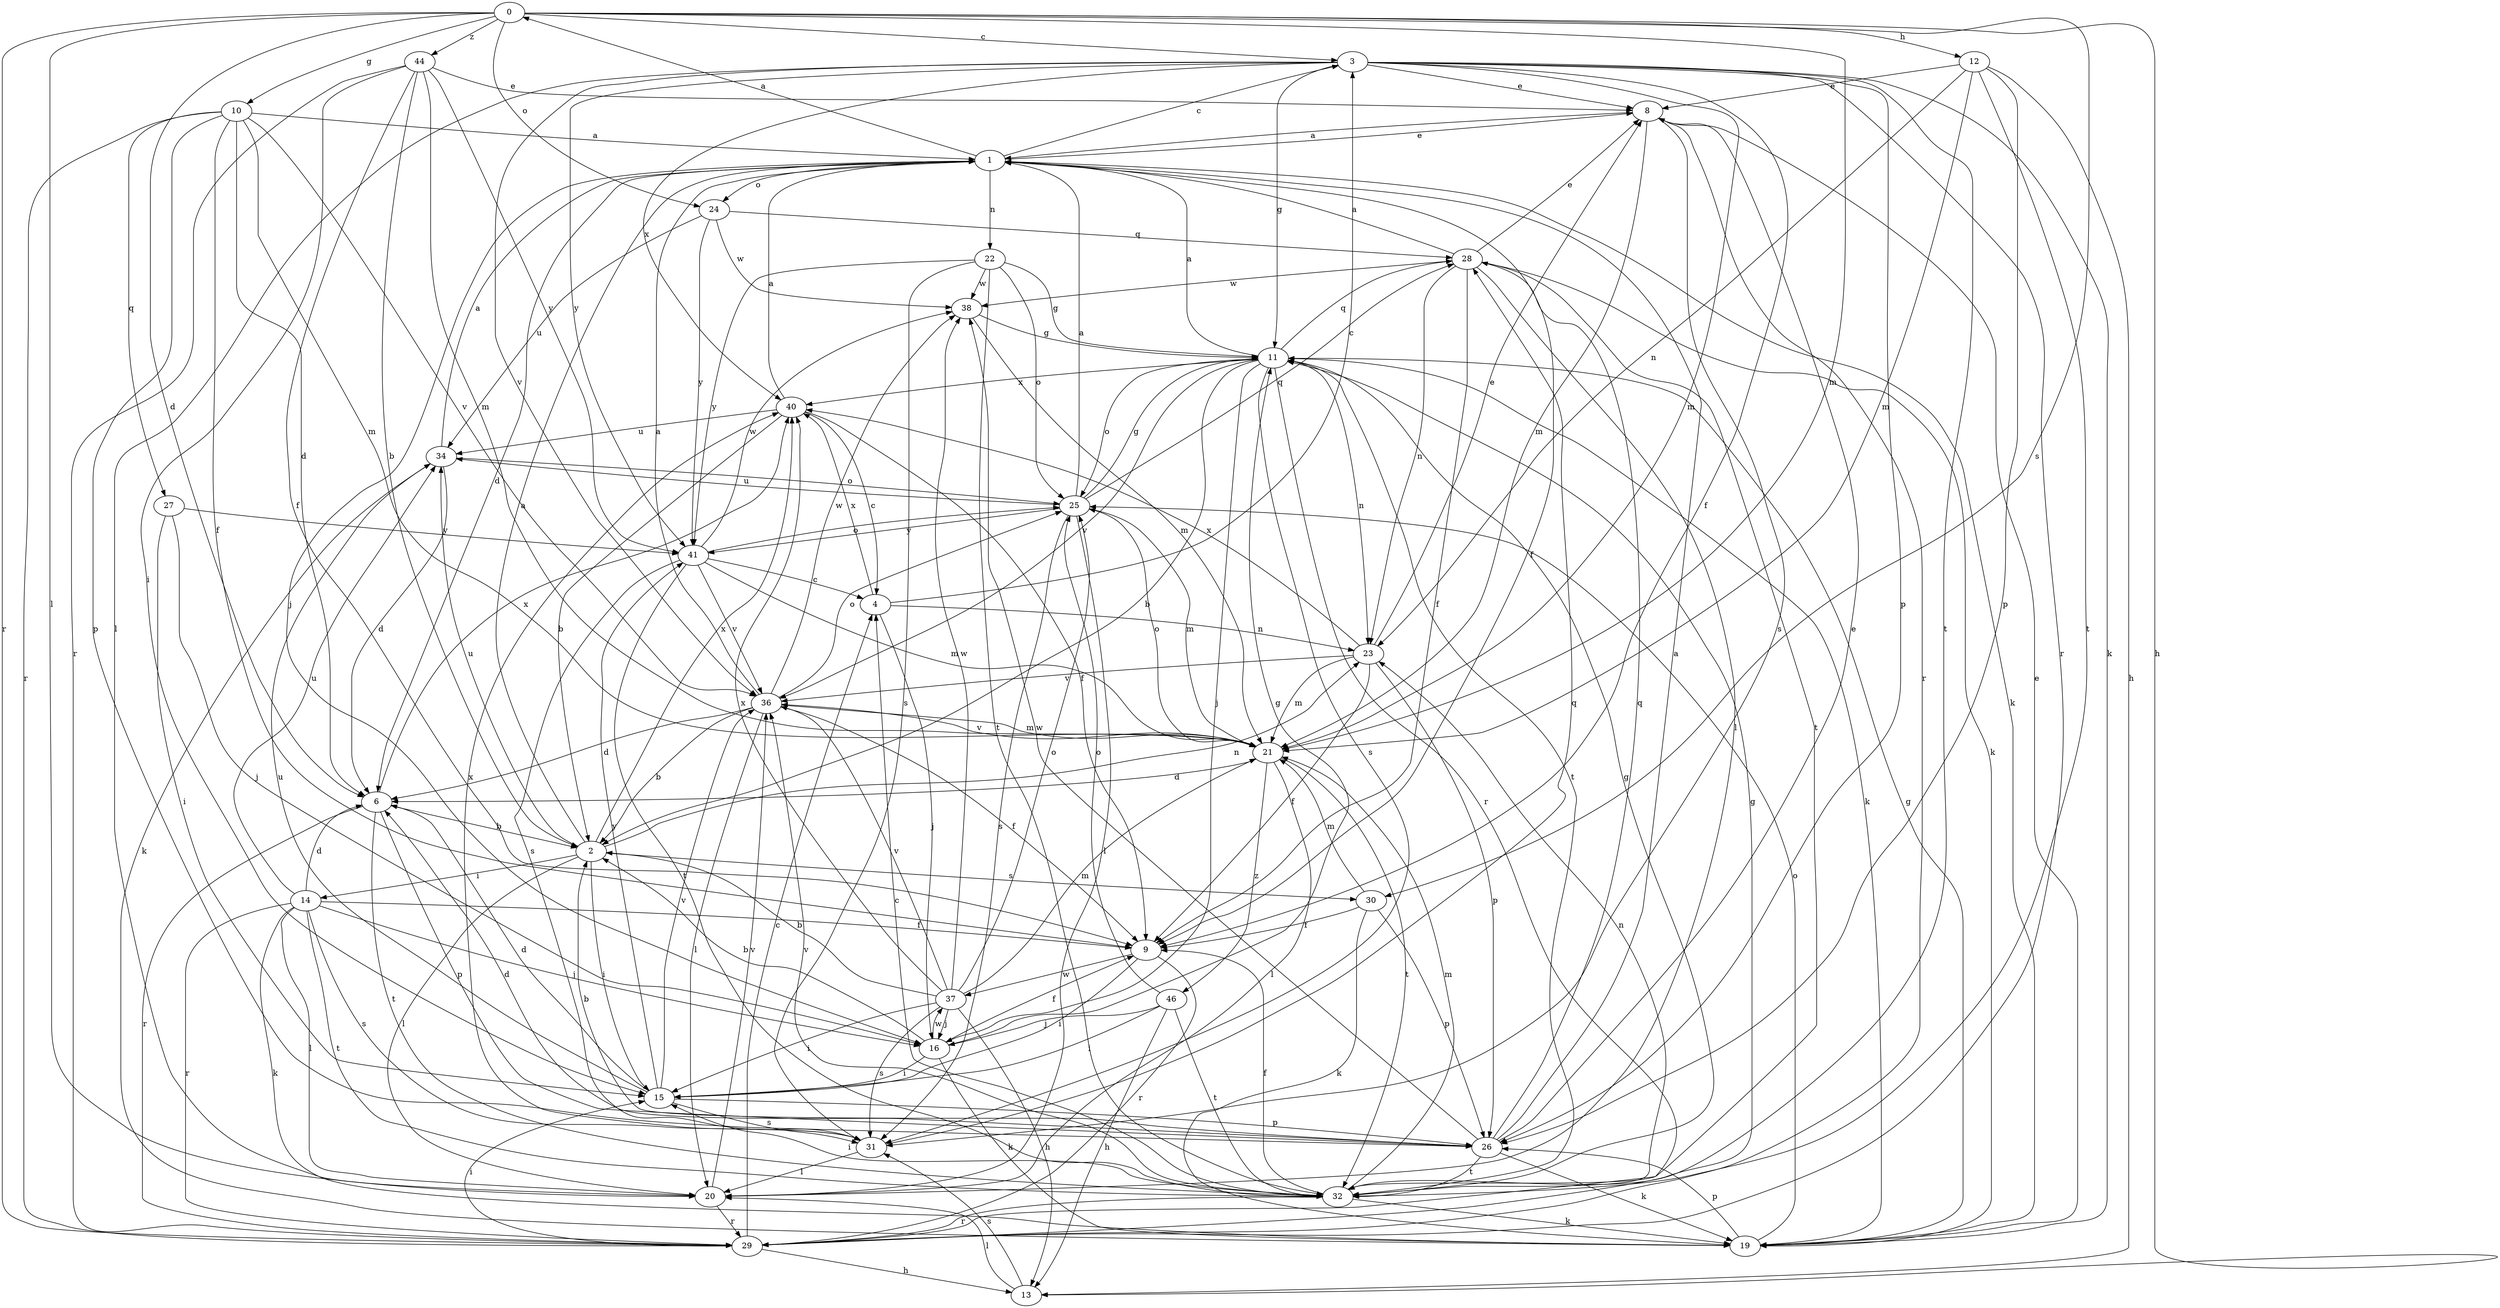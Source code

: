 strict digraph  {
0;
1;
2;
3;
4;
6;
8;
9;
10;
11;
12;
13;
14;
15;
16;
19;
20;
21;
22;
23;
24;
25;
26;
27;
28;
29;
30;
31;
32;
34;
36;
37;
38;
40;
41;
44;
46;
0 -> 3  [label=c];
0 -> 6  [label=d];
0 -> 10  [label=g];
0 -> 12  [label=h];
0 -> 13  [label=h];
0 -> 20  [label=l];
0 -> 21  [label=m];
0 -> 24  [label=o];
0 -> 29  [label=r];
0 -> 30  [label=s];
0 -> 44  [label=z];
1 -> 0  [label=a];
1 -> 3  [label=c];
1 -> 6  [label=d];
1 -> 8  [label=e];
1 -> 9  [label=f];
1 -> 16  [label=j];
1 -> 19  [label=k];
1 -> 22  [label=n];
1 -> 24  [label=o];
2 -> 1  [label=a];
2 -> 14  [label=i];
2 -> 15  [label=i];
2 -> 20  [label=l];
2 -> 23  [label=n];
2 -> 30  [label=s];
2 -> 34  [label=u];
2 -> 40  [label=x];
3 -> 8  [label=e];
3 -> 9  [label=f];
3 -> 11  [label=g];
3 -> 19  [label=k];
3 -> 20  [label=l];
3 -> 21  [label=m];
3 -> 26  [label=p];
3 -> 29  [label=r];
3 -> 32  [label=t];
3 -> 36  [label=v];
3 -> 40  [label=x];
3 -> 41  [label=y];
4 -> 3  [label=c];
4 -> 16  [label=j];
4 -> 23  [label=n];
4 -> 40  [label=x];
6 -> 2  [label=b];
6 -> 26  [label=p];
6 -> 29  [label=r];
6 -> 32  [label=t];
6 -> 40  [label=x];
8 -> 1  [label=a];
8 -> 21  [label=m];
8 -> 29  [label=r];
8 -> 31  [label=s];
9 -> 15  [label=i];
9 -> 29  [label=r];
9 -> 37  [label=w];
10 -> 1  [label=a];
10 -> 6  [label=d];
10 -> 9  [label=f];
10 -> 21  [label=m];
10 -> 26  [label=p];
10 -> 27  [label=q];
10 -> 29  [label=r];
10 -> 36  [label=v];
11 -> 1  [label=a];
11 -> 2  [label=b];
11 -> 16  [label=j];
11 -> 19  [label=k];
11 -> 23  [label=n];
11 -> 25  [label=o];
11 -> 28  [label=q];
11 -> 29  [label=r];
11 -> 31  [label=s];
11 -> 32  [label=t];
11 -> 36  [label=v];
11 -> 40  [label=x];
12 -> 8  [label=e];
12 -> 13  [label=h];
12 -> 21  [label=m];
12 -> 23  [label=n];
12 -> 26  [label=p];
12 -> 32  [label=t];
13 -> 20  [label=l];
13 -> 31  [label=s];
14 -> 6  [label=d];
14 -> 9  [label=f];
14 -> 16  [label=j];
14 -> 19  [label=k];
14 -> 20  [label=l];
14 -> 29  [label=r];
14 -> 31  [label=s];
14 -> 32  [label=t];
14 -> 34  [label=u];
15 -> 6  [label=d];
15 -> 26  [label=p];
15 -> 31  [label=s];
15 -> 34  [label=u];
15 -> 36  [label=v];
15 -> 41  [label=y];
16 -> 2  [label=b];
16 -> 9  [label=f];
16 -> 11  [label=g];
16 -> 15  [label=i];
16 -> 19  [label=k];
16 -> 37  [label=w];
19 -> 8  [label=e];
19 -> 11  [label=g];
19 -> 25  [label=o];
19 -> 26  [label=p];
20 -> 29  [label=r];
20 -> 36  [label=v];
21 -> 6  [label=d];
21 -> 20  [label=l];
21 -> 25  [label=o];
21 -> 32  [label=t];
21 -> 36  [label=v];
21 -> 46  [label=z];
22 -> 11  [label=g];
22 -> 25  [label=o];
22 -> 31  [label=s];
22 -> 32  [label=t];
22 -> 38  [label=w];
22 -> 41  [label=y];
23 -> 8  [label=e];
23 -> 9  [label=f];
23 -> 21  [label=m];
23 -> 26  [label=p];
23 -> 36  [label=v];
23 -> 40  [label=x];
24 -> 28  [label=q];
24 -> 34  [label=u];
24 -> 38  [label=w];
24 -> 41  [label=y];
25 -> 1  [label=a];
25 -> 11  [label=g];
25 -> 20  [label=l];
25 -> 21  [label=m];
25 -> 28  [label=q];
25 -> 31  [label=s];
25 -> 34  [label=u];
25 -> 41  [label=y];
26 -> 1  [label=a];
26 -> 2  [label=b];
26 -> 6  [label=d];
26 -> 8  [label=e];
26 -> 19  [label=k];
26 -> 28  [label=q];
26 -> 32  [label=t];
26 -> 38  [label=w];
27 -> 15  [label=i];
27 -> 16  [label=j];
27 -> 41  [label=y];
28 -> 1  [label=a];
28 -> 8  [label=e];
28 -> 9  [label=f];
28 -> 19  [label=k];
28 -> 20  [label=l];
28 -> 23  [label=n];
28 -> 32  [label=t];
28 -> 38  [label=w];
29 -> 4  [label=c];
29 -> 11  [label=g];
29 -> 13  [label=h];
29 -> 15  [label=i];
30 -> 9  [label=f];
30 -> 19  [label=k];
30 -> 21  [label=m];
30 -> 26  [label=p];
31 -> 20  [label=l];
31 -> 28  [label=q];
31 -> 40  [label=x];
32 -> 4  [label=c];
32 -> 9  [label=f];
32 -> 11  [label=g];
32 -> 15  [label=i];
32 -> 19  [label=k];
32 -> 21  [label=m];
32 -> 23  [label=n];
32 -> 29  [label=r];
32 -> 36  [label=v];
34 -> 1  [label=a];
34 -> 6  [label=d];
34 -> 19  [label=k];
34 -> 25  [label=o];
36 -> 1  [label=a];
36 -> 2  [label=b];
36 -> 6  [label=d];
36 -> 9  [label=f];
36 -> 20  [label=l];
36 -> 21  [label=m];
36 -> 25  [label=o];
36 -> 38  [label=w];
37 -> 2  [label=b];
37 -> 13  [label=h];
37 -> 15  [label=i];
37 -> 16  [label=j];
37 -> 21  [label=m];
37 -> 25  [label=o];
37 -> 31  [label=s];
37 -> 36  [label=v];
37 -> 38  [label=w];
37 -> 40  [label=x];
38 -> 11  [label=g];
38 -> 21  [label=m];
40 -> 1  [label=a];
40 -> 2  [label=b];
40 -> 4  [label=c];
40 -> 9  [label=f];
40 -> 34  [label=u];
41 -> 4  [label=c];
41 -> 21  [label=m];
41 -> 25  [label=o];
41 -> 31  [label=s];
41 -> 32  [label=t];
41 -> 36  [label=v];
41 -> 38  [label=w];
44 -> 2  [label=b];
44 -> 8  [label=e];
44 -> 9  [label=f];
44 -> 15  [label=i];
44 -> 21  [label=m];
44 -> 29  [label=r];
44 -> 41  [label=y];
46 -> 13  [label=h];
46 -> 15  [label=i];
46 -> 16  [label=j];
46 -> 25  [label=o];
46 -> 32  [label=t];
}
